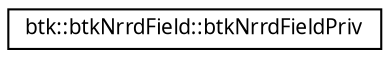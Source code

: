 digraph G
{
  edge [fontname="FreeSans.ttf",fontsize="10",labelfontname="FreeSans.ttf",labelfontsize="10"];
  node [fontname="FreeSans.ttf",fontsize="10",shape=record];
  rankdir=LR;
  Node1 [label="btk::btkNrrdField::btkNrrdFieldPriv",height=0.2,width=0.4,color="black", fillcolor="white", style="filled",URL="$classbtk_1_1btk_nrrd_field_1_1btk_nrrd_field_priv.html"];
}
